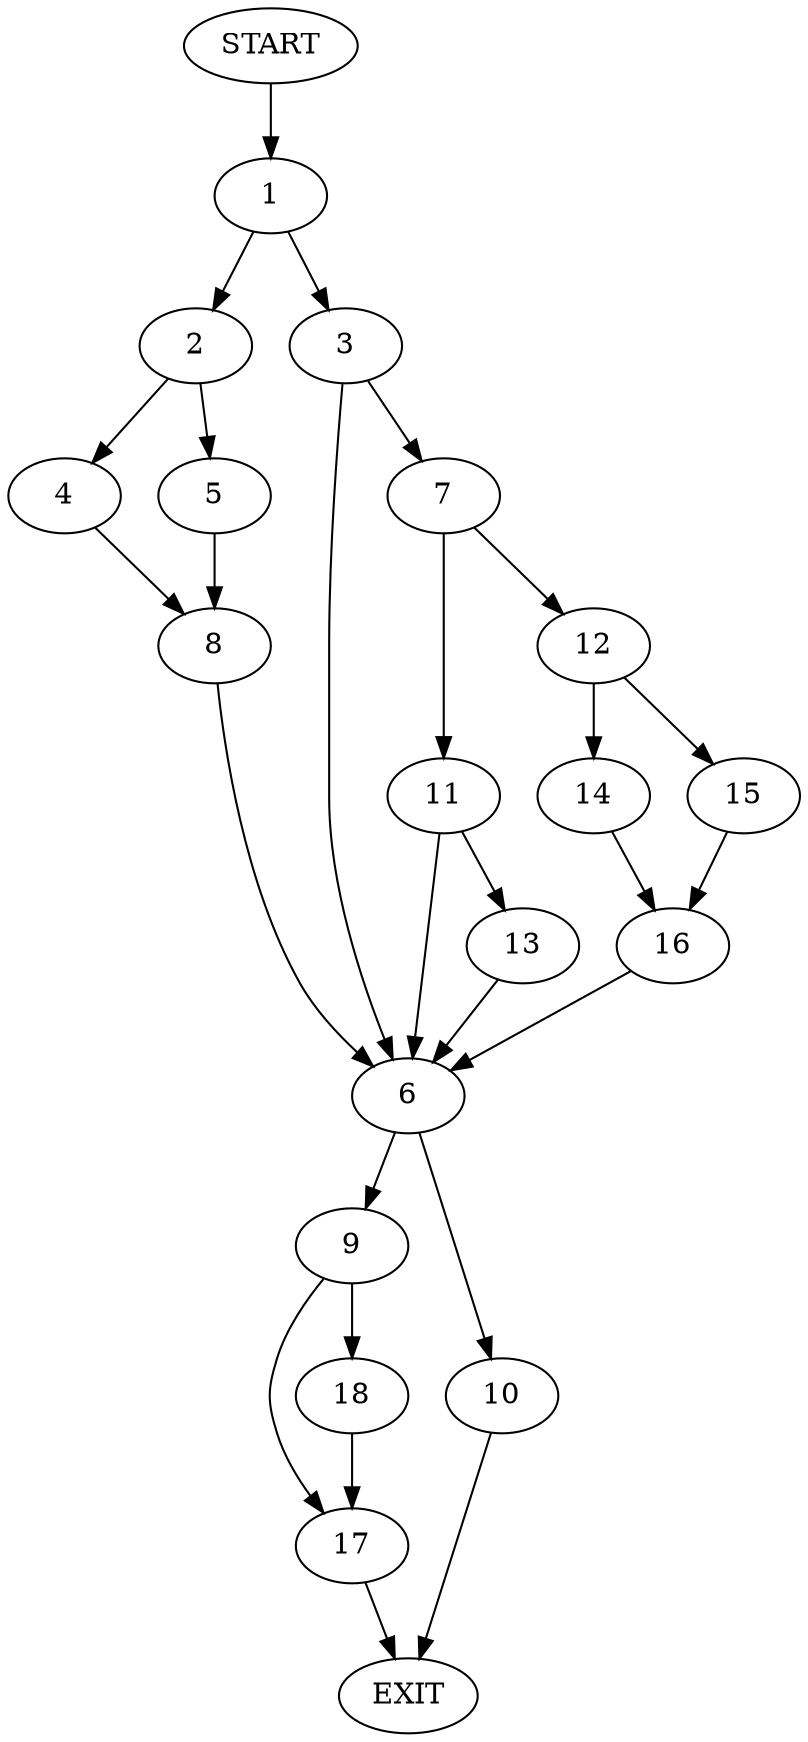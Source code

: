 digraph {
0 [label="START"]
19 [label="EXIT"]
0 -> 1
1 -> 2
1 -> 3
2 -> 4
2 -> 5
3 -> 6
3 -> 7
4 -> 8
5 -> 8
8 -> 6
6 -> 9
6 -> 10
7 -> 11
7 -> 12
11 -> 6
11 -> 13
12 -> 14
12 -> 15
14 -> 16
15 -> 16
16 -> 6
13 -> 6
9 -> 17
9 -> 18
10 -> 19
17 -> 19
18 -> 17
}

